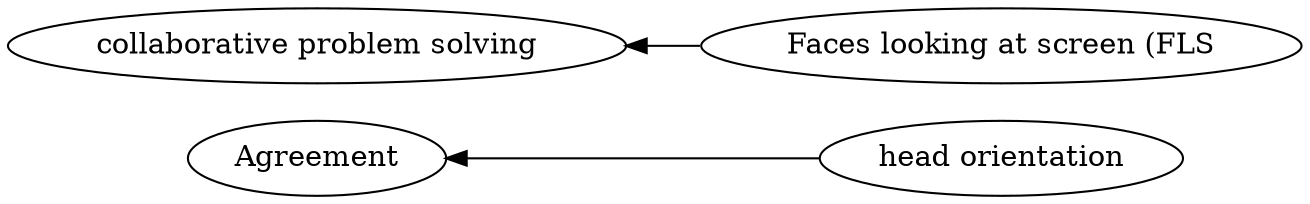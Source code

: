 digraph Test {
	rankdir=RL
	size="15,15"
	overlap=false
	splines=true
	{rank=same; "head orientation" "Faces looking at screen (FLS";}
	{rank=same; "Agreement" "collaborative problem solving";}
	"Faces looking at screen (FLS" [href="https://scholar.google.com/scholar?hl=en&q=An%20Interactive%20Table%20for%20Supporting%20Participation%20Balance%20in%20Face-to-Face%20Collaborative%20Learning"]
	"Faces looking at screen (FLS" -> "collaborative problem solving"
	"head orientation" [href="https://scholar.google.com/scholar?hl=en&q=An%20Interactive%20Table%20for%20Supporting%20Participation%20Balance%20in%20Face-to-Face%20Collaborative%20Learning"]
	"head orientation" -> Agreement
}
